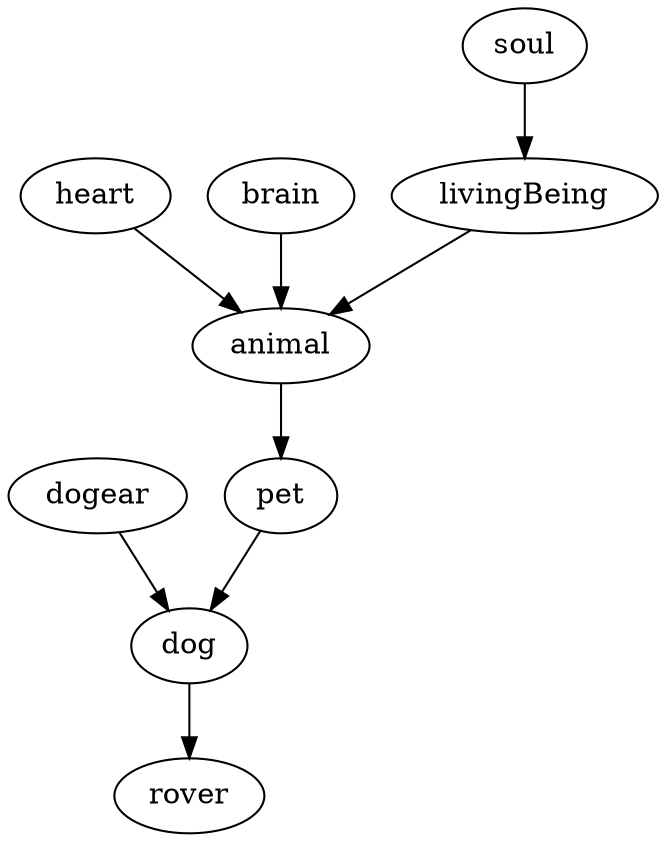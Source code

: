 digraph {
     livingBeing -> animal [type=hypernymOf];
     animal -> pet [type=hypernymOf];
     pet -> dog [type=hypernymOf];
     dog -> rover [type=hypernymOf];
     dogear -> dog [type=partOf];
     heart -> animal [type=partOf];
     brain -> animal [type=partOf];
     soul -> livingBeing [type=partOf];
}